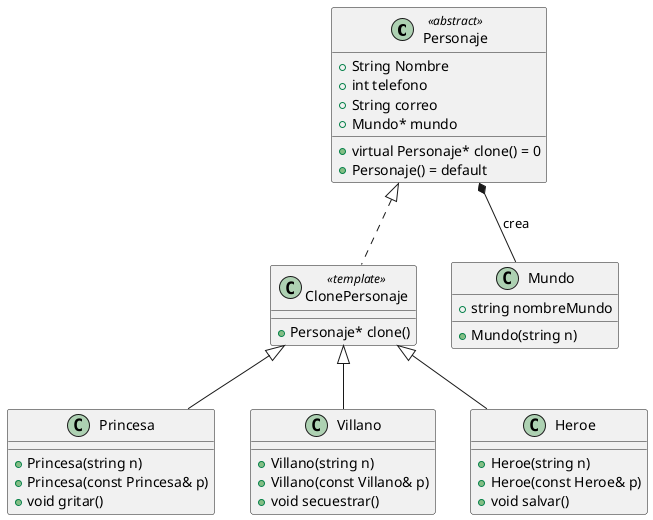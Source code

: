 @startuml

  Class Personaje<<abstract>>{
    + String Nombre
    + int telefono
    + String correo
    + Mundo* mundo

    + virtual Personaje* clone() = 0
    + Personaje() = default
  }
  Class ClonePersonaje<<template>>{
    + Personaje* clone()
  }
  Class Princesa{
    + Princesa(string n)
    + Princesa(const Princesa& p)
    + void gritar()
  }
  Class Villano{
    + Villano(string n)
    + Villano(const Villano& p)
    + void secuestrar()
  }
  Class Heroe{
    + Heroe(string n)
    + Heroe(const Heroe& p)
    + void salvar()
  }
  Class Mundo{
    +string nombreMundo
    + Mundo(string n)
  }

  Personaje *-- Mundo :crea
  Personaje <|.. ClonePersonaje
  ClonePersonaje <|-- Princesa
  ClonePersonaje <|-- Heroe
  ClonePersonaje <|-- Villano

@enduml
